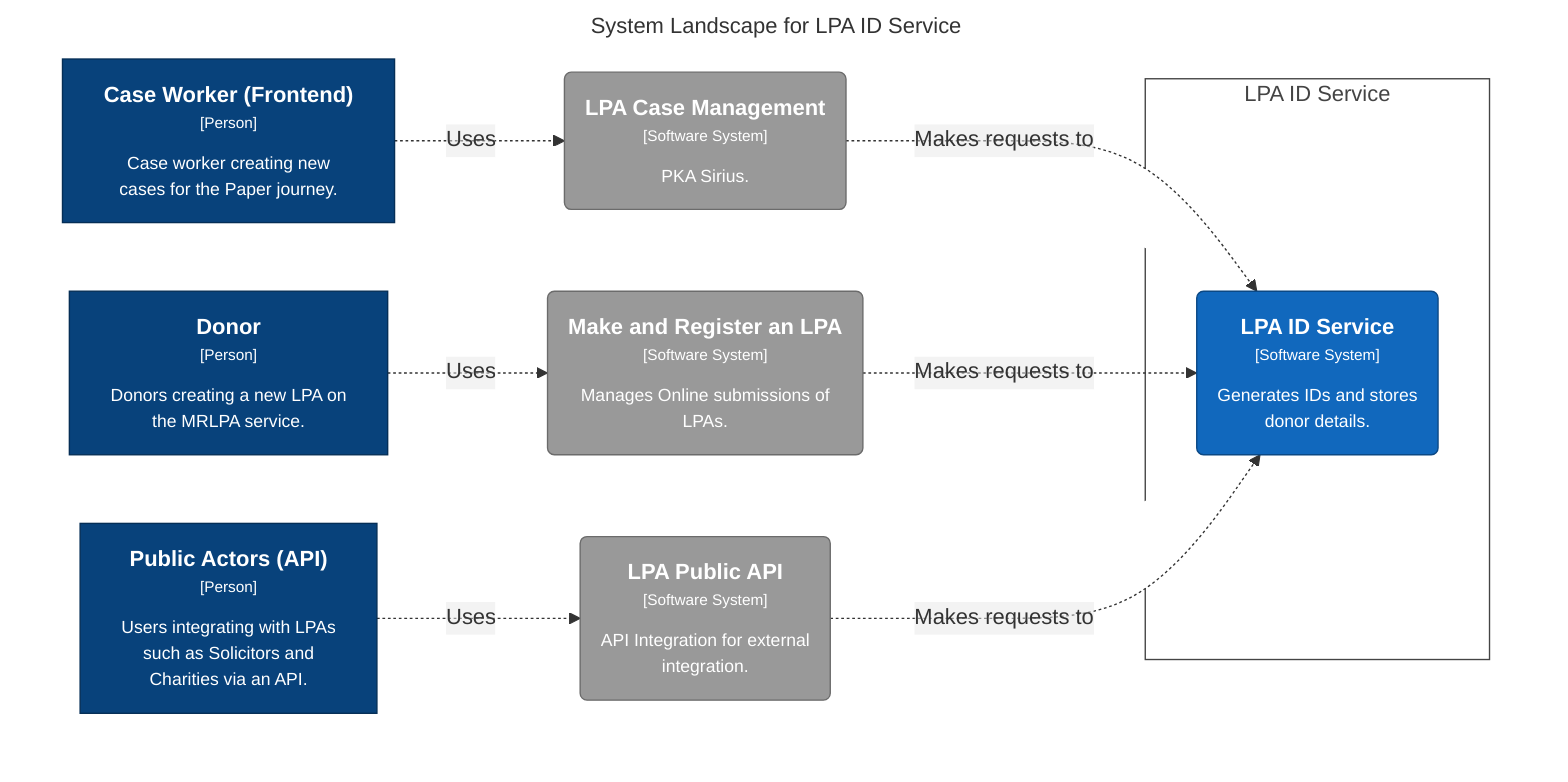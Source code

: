 graph TB
  linkStyle default fill:#ffffff

  subgraph diagram [System Landscape for LPA ID Service]
    style diagram fill:#ffffff,stroke:#ffffff

    subgraph enterprise [LPA ID Service]
      style enterprise fill:#ffffff,stroke:#444444,color:#444444

      7("<div style='font-weight: bold'>LPA ID Service</div><div style='font-size: 70%; margin-top: 0px'>[Software System]</div><div style='font-size: 80%; margin-top:10px'>Generates IDs and stores<br />donor details.</div>")
      style 7 fill:#1168bd,stroke:#0b4884,color:#ffffff
    end

    1["<div style='font-weight: bold'>Case Worker (Frontend)</div><div style='font-size: 70%; margin-top: 0px'>[Person]</div><div style='font-size: 80%; margin-top:10px'>Case worker creating new<br />cases for the Paper journey.</div>"]
    style 1 fill:#08427b,stroke:#052e56,color:#ffffff
    2["<div style='font-weight: bold'>Donor</div><div style='font-size: 70%; margin-top: 0px'>[Person]</div><div style='font-size: 80%; margin-top:10px'>Donors creating a new LPA on<br />the MRLPA service.</div>"]
    style 2 fill:#08427b,stroke:#052e56,color:#ffffff
    3["<div style='font-weight: bold'>Public Actors (API)</div><div style='font-size: 70%; margin-top: 0px'>[Person]</div><div style='font-size: 80%; margin-top:10px'>Users integrating with LPAs<br />such as Solicitors and<br />Charities via an API.</div>"]
    style 3 fill:#08427b,stroke:#052e56,color:#ffffff
    4("<div style='font-weight: bold'>LPA Case Management</div><div style='font-size: 70%; margin-top: 0px'>[Software System]</div><div style='font-size: 80%; margin-top:10px'>PKA Sirius.</div>")
    style 4 fill:#999999,stroke:#6b6b6b,color:#ffffff
    5("<div style='font-weight: bold'>Make and Register an LPA</div><div style='font-size: 70%; margin-top: 0px'>[Software System]</div><div style='font-size: 80%; margin-top:10px'>Manages Online submissions of<br />LPAs.</div>")
    style 5 fill:#999999,stroke:#6b6b6b,color:#ffffff
    6("<div style='font-weight: bold'>LPA Public API</div><div style='font-size: 70%; margin-top: 0px'>[Software System]</div><div style='font-size: 80%; margin-top:10px'>API Integration for external<br />integration.</div>")
    style 6 fill:#999999,stroke:#6b6b6b,color:#ffffff

    1-. "<div>Uses</div><div style='font-size: 70%'></div>" .->4
    2-. "<div>Uses</div><div style='font-size: 70%'></div>" .->5
    3-. "<div>Uses</div><div style='font-size: 70%'></div>" .->6
    4-. "<div>Makes requests to</div><div style='font-size: 70%'></div>" .->7
    5-. "<div>Makes requests to</div><div style='font-size: 70%'></div>" .->7
    6-. "<div>Makes requests to</div><div style='font-size: 70%'></div>" .->7
  end